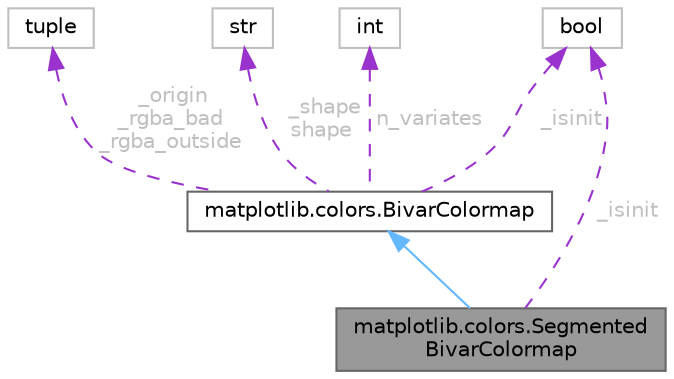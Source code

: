 digraph "matplotlib.colors.SegmentedBivarColormap"
{
 // LATEX_PDF_SIZE
  bgcolor="transparent";
  edge [fontname=Helvetica,fontsize=10,labelfontname=Helvetica,labelfontsize=10];
  node [fontname=Helvetica,fontsize=10,shape=box,height=0.2,width=0.4];
  Node1 [id="Node000001",label="matplotlib.colors.Segmented\lBivarColormap",height=0.2,width=0.4,color="gray40", fillcolor="grey60", style="filled", fontcolor="black",tooltip=" "];
  Node2 -> Node1 [id="edge1_Node000001_Node000002",dir="back",color="steelblue1",style="solid",tooltip=" "];
  Node2 [id="Node000002",label="matplotlib.colors.BivarColormap",height=0.2,width=0.4,color="gray40", fillcolor="white", style="filled",URL="$d5/dc1/classmatplotlib_1_1colors_1_1BivarColormap.html",tooltip=" "];
  Node3 -> Node2 [id="edge2_Node000002_Node000003",dir="back",color="darkorchid3",style="dashed",tooltip=" ",label=" _shape\nshape",fontcolor="grey" ];
  Node3 [id="Node000003",label="str",height=0.2,width=0.4,color="grey75", fillcolor="white", style="filled",tooltip=" "];
  Node4 -> Node2 [id="edge3_Node000002_Node000004",dir="back",color="darkorchid3",style="dashed",tooltip=" ",label=" _origin\n_rgba_bad\n_rgba_outside",fontcolor="grey" ];
  Node4 [id="Node000004",label="tuple",height=0.2,width=0.4,color="grey75", fillcolor="white", style="filled",tooltip=" "];
  Node5 -> Node2 [id="edge4_Node000002_Node000005",dir="back",color="darkorchid3",style="dashed",tooltip=" ",label=" _isinit",fontcolor="grey" ];
  Node5 [id="Node000005",label="bool",height=0.2,width=0.4,color="grey75", fillcolor="white", style="filled",tooltip=" "];
  Node6 -> Node2 [id="edge5_Node000002_Node000006",dir="back",color="darkorchid3",style="dashed",tooltip=" ",label=" n_variates",fontcolor="grey" ];
  Node6 [id="Node000006",label="int",height=0.2,width=0.4,color="grey75", fillcolor="white", style="filled",tooltip=" "];
  Node5 -> Node1 [id="edge6_Node000001_Node000005",dir="back",color="darkorchid3",style="dashed",tooltip=" ",label=" _isinit",fontcolor="grey" ];
}
